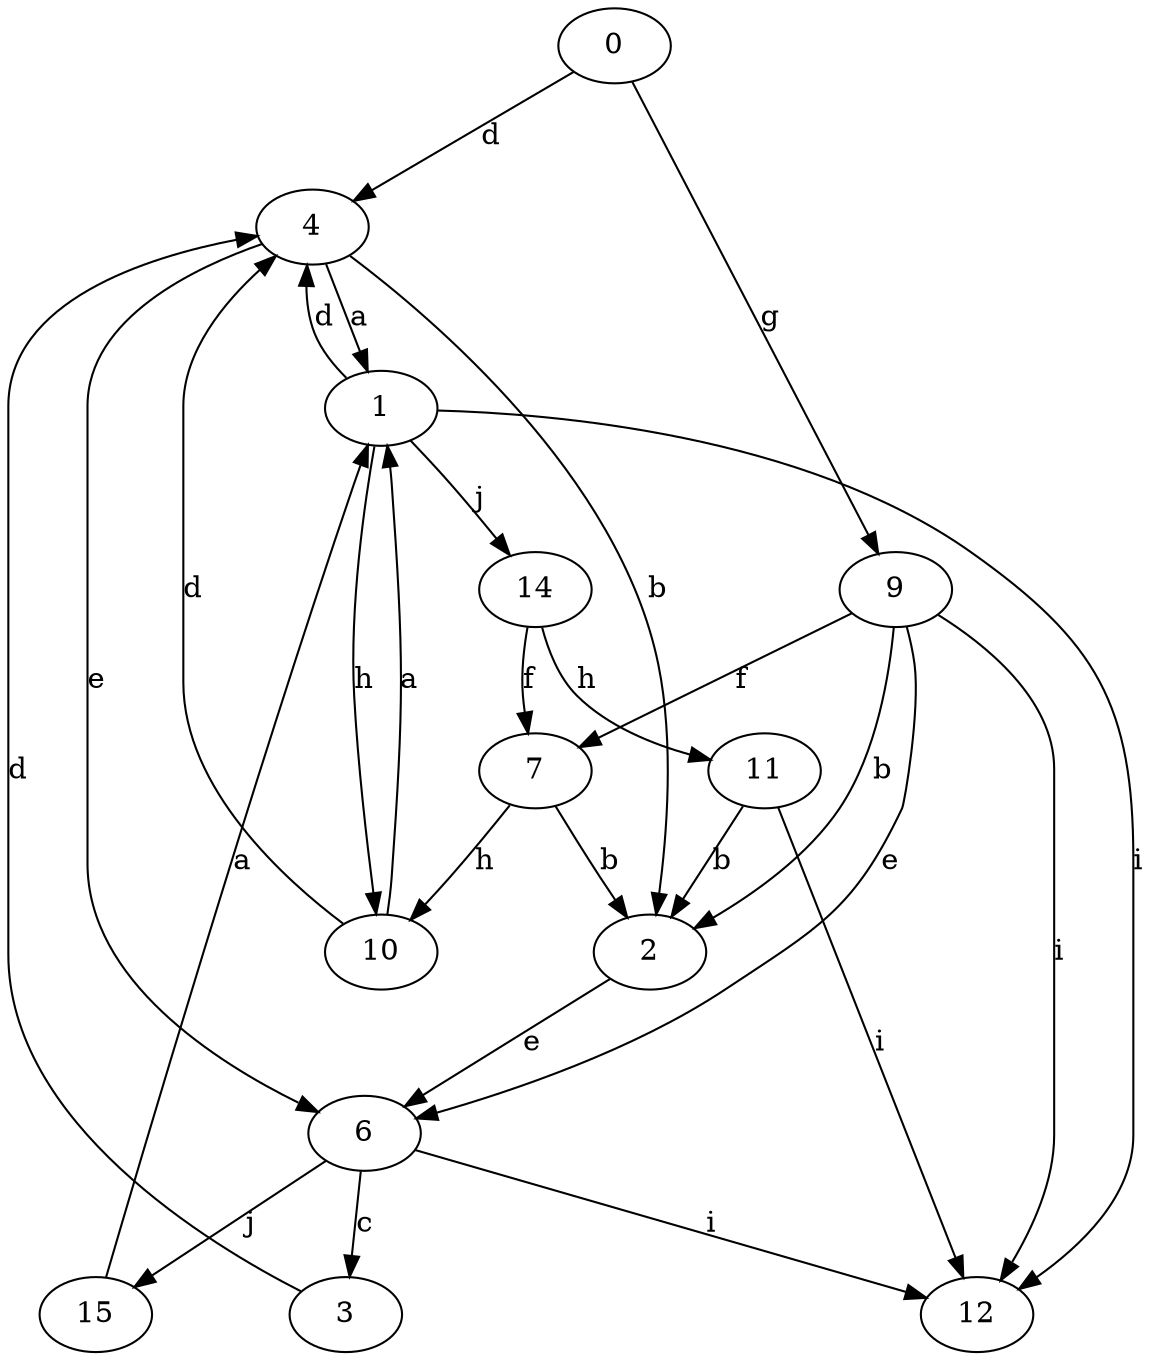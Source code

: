 strict digraph  {
0;
1;
2;
3;
4;
6;
7;
9;
10;
11;
12;
14;
15;
0 -> 4  [label=d];
0 -> 9  [label=g];
1 -> 4  [label=d];
1 -> 10  [label=h];
1 -> 12  [label=i];
1 -> 14  [label=j];
2 -> 6  [label=e];
3 -> 4  [label=d];
4 -> 1  [label=a];
4 -> 2  [label=b];
4 -> 6  [label=e];
6 -> 3  [label=c];
6 -> 12  [label=i];
6 -> 15  [label=j];
7 -> 2  [label=b];
7 -> 10  [label=h];
9 -> 2  [label=b];
9 -> 6  [label=e];
9 -> 7  [label=f];
9 -> 12  [label=i];
10 -> 1  [label=a];
10 -> 4  [label=d];
11 -> 2  [label=b];
11 -> 12  [label=i];
14 -> 7  [label=f];
14 -> 11  [label=h];
15 -> 1  [label=a];
}
